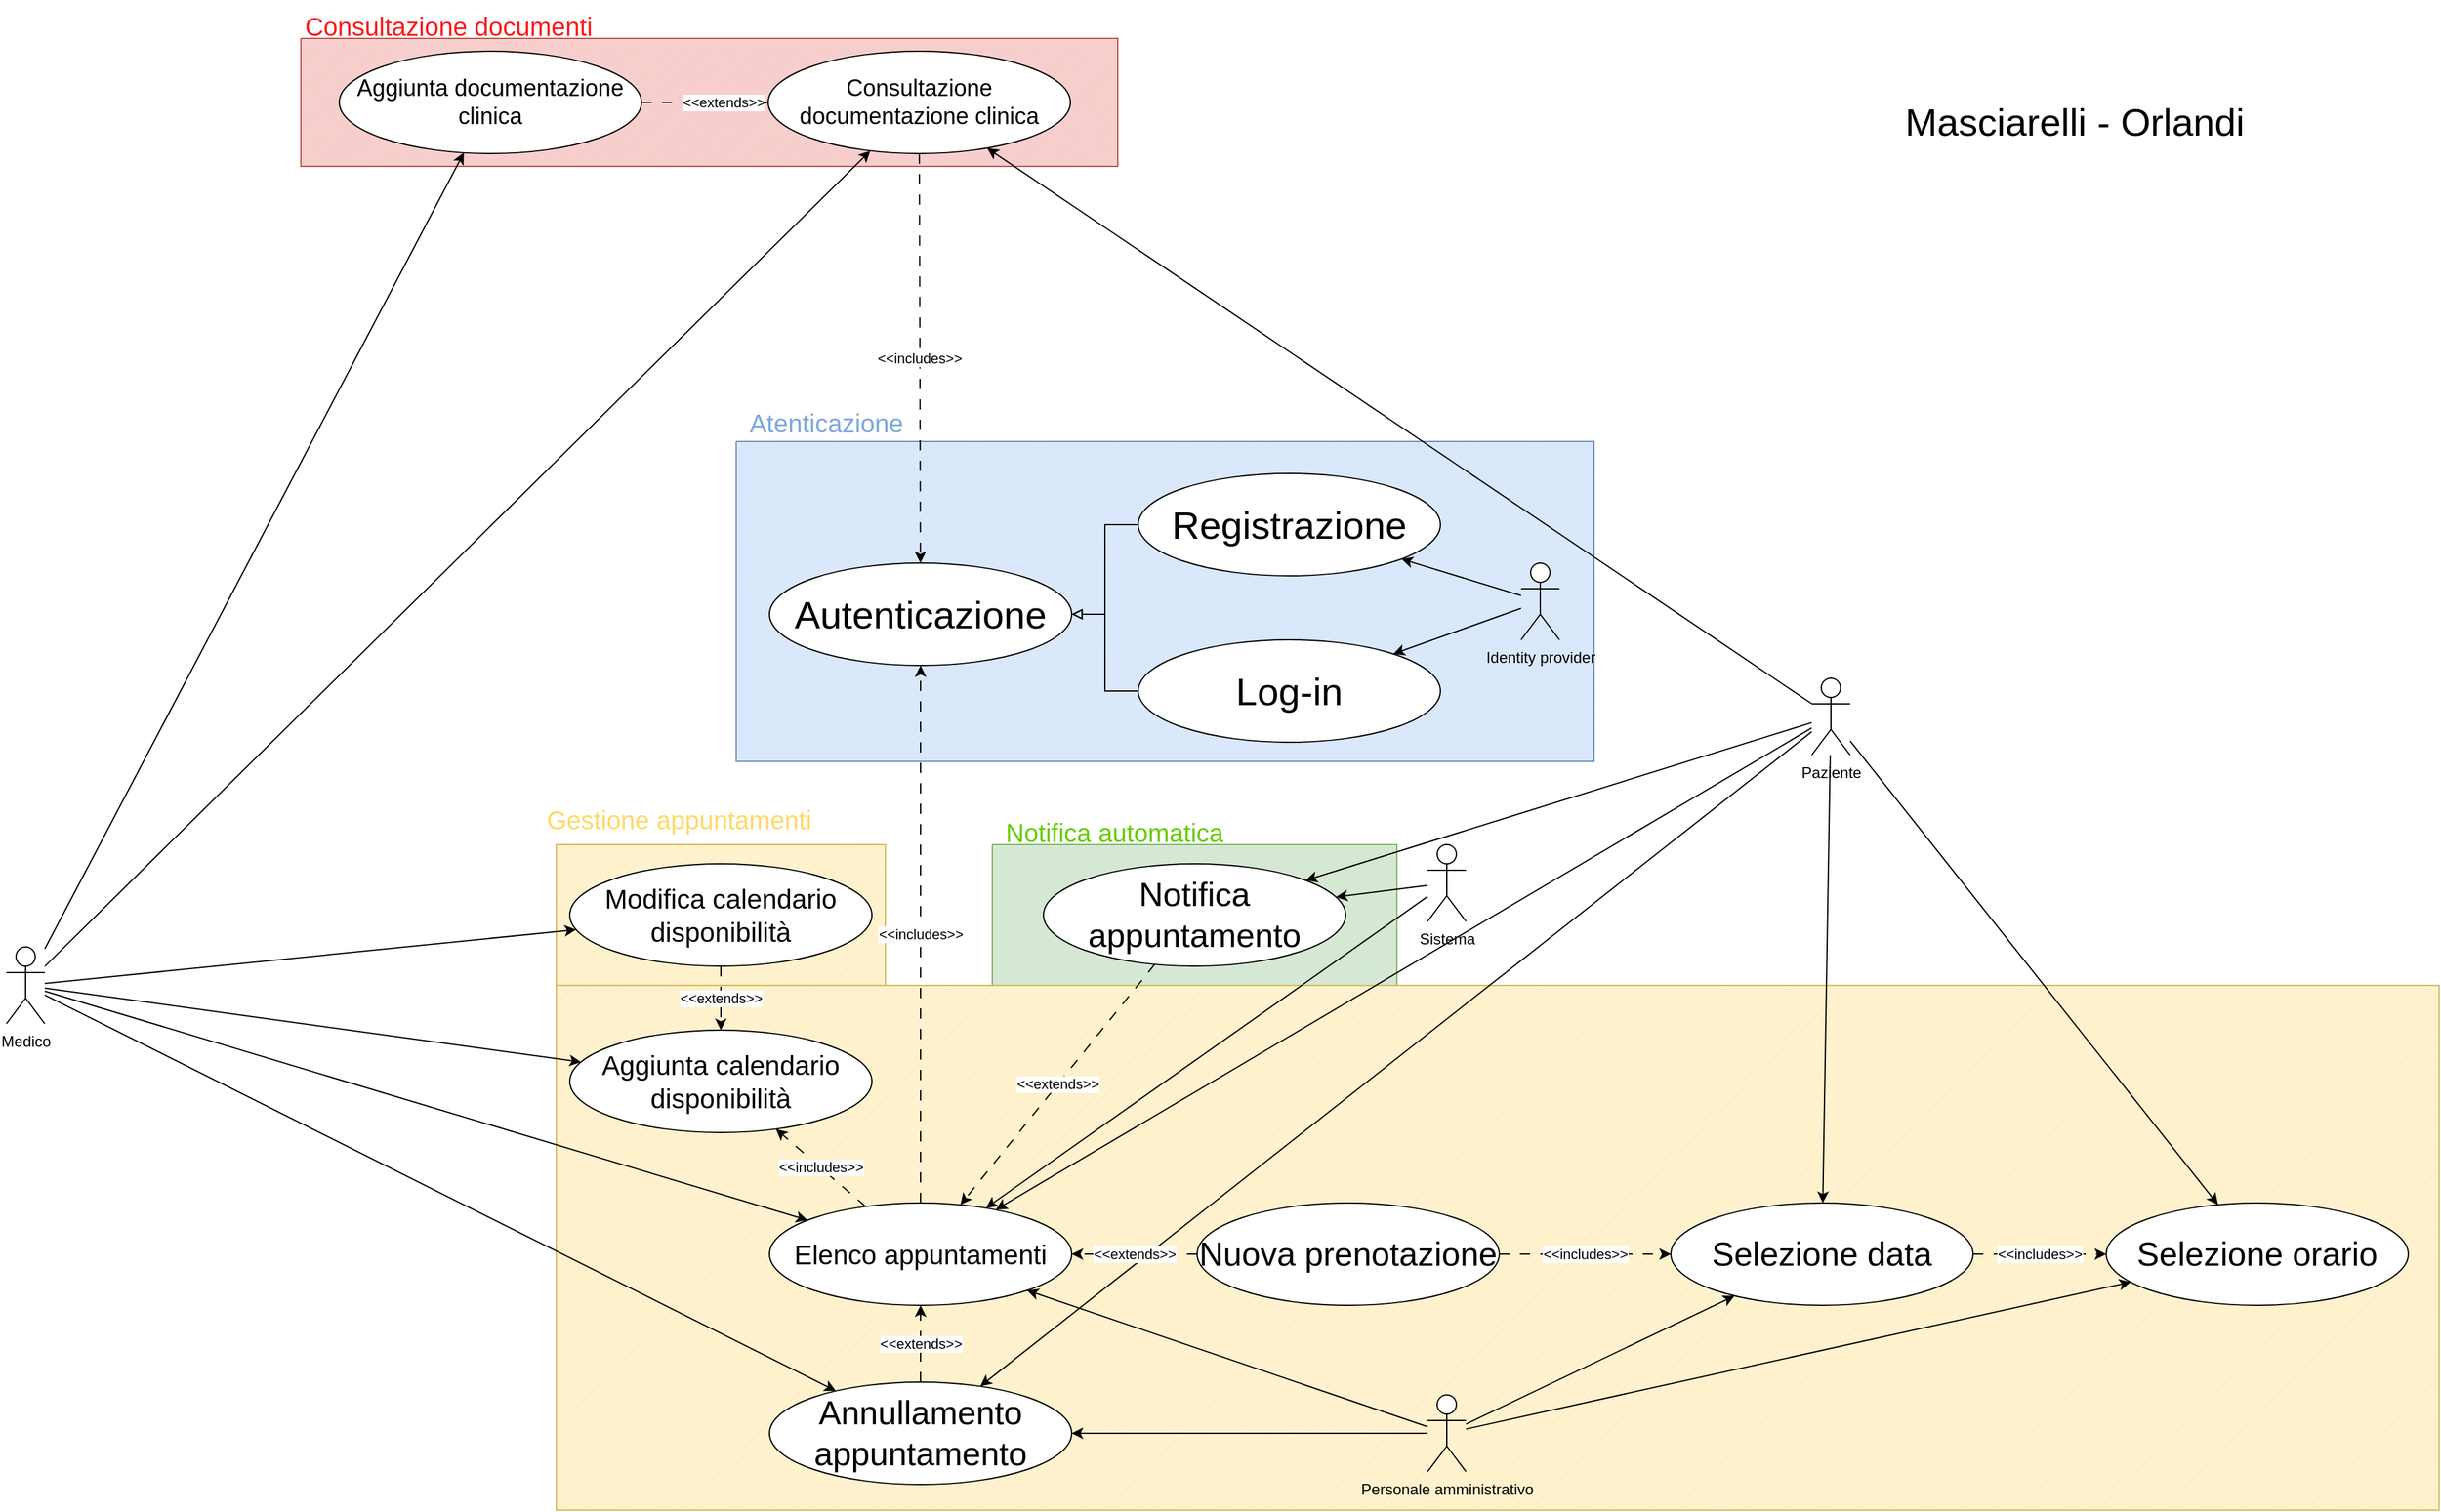 <mxfile version="26.0.11" pages="5">
  <diagram name="caseUse" id="5YOeRWbkEh5e2hR78IlF">
    <mxGraphModel dx="2927" dy="2329" grid="1" gridSize="10" guides="1" tooltips="1" connect="1" arrows="1" fold="1" page="1" pageScale="1" pageWidth="827" pageHeight="1169" math="0" shadow="0">
      <root>
        <mxCell id="0" />
        <mxCell id="1" parent="0" />
        <mxCell id="Ng76ESCYT46mahR547-6-33" value="" style="verticalLabelPosition=bottom;verticalAlign=top;html=1;shape=mxgraph.basic.patternFillRect;fillStyle=diag;step=5;fillStrokeWidth=0.2;fillStrokeColor=#dddddd;fillColor=#d5e8d4;strokeColor=#82b366;" parent="1" vertex="1">
          <mxGeometry x="470" y="610" width="316" height="110" as="geometry" />
        </mxCell>
        <mxCell id="Ng76ESCYT46mahR547-6-24" value="" style="verticalLabelPosition=bottom;verticalAlign=top;html=1;shape=mxgraph.basic.patternFillRect;fillStyle=diag;step=5;fillStrokeWidth=0.2;fillStrokeColor=#dddddd;fillColor=#fff2cc;strokeColor=#d6b656;" parent="1" vertex="1">
          <mxGeometry x="129.5" y="720" width="1470.5" height="410" as="geometry" />
        </mxCell>
        <mxCell id="Ng76ESCYT46mahR547-6-22" value="" style="verticalLabelPosition=bottom;verticalAlign=top;html=1;shape=mxgraph.basic.patternFillRect;fillStyle=diag;step=5;fillStrokeWidth=0.2;fillStrokeColor=#dddddd;fillColor=#fff2cc;strokeColor=#d6b656;" parent="1" vertex="1">
          <mxGeometry x="129.5" y="610" width="257" height="110" as="geometry" />
        </mxCell>
        <mxCell id="Ng76ESCYT46mahR547-6-20" value="" style="verticalLabelPosition=bottom;verticalAlign=top;html=1;shape=mxgraph.basic.patternFillRect;fillStyle=diag;step=5;fillStrokeWidth=0.2;fillStrokeColor=#dddddd;fillColor=#dae8fc;strokeColor=#6c8ebf;" parent="1" vertex="1">
          <mxGeometry x="270" y="295" width="670" height="250" as="geometry" />
        </mxCell>
        <mxCell id="IiBZoTL9Ih3Omkv4S0Ro-2" value="" style="verticalLabelPosition=bottom;verticalAlign=top;html=1;shape=mxgraph.basic.patternFillRect;fillStyle=diag;step=5;fillStrokeWidth=0.2;fillStrokeColor=#dddddd;fillColor=#f8cecc;strokeColor=#b85450;" parent="1" vertex="1">
          <mxGeometry x="-70" y="-20" width="638" height="100" as="geometry" />
        </mxCell>
        <mxCell id="Ng76ESCYT46mahR547-6-16" style="edgeStyle=orthogonalEdgeStyle;rounded=0;orthogonalLoop=1;jettySize=auto;html=1;endArrow=block;endFill=0;" parent="1" source="IiBZoTL9Ih3Omkv4S0Ro-4" target="Ng76ESCYT46mahR547-6-12" edge="1">
          <mxGeometry relative="1" as="geometry" />
        </mxCell>
        <mxCell id="IiBZoTL9Ih3Omkv4S0Ro-4" value="&lt;font style=&quot;font-size: 30px;&quot;&gt;Registrazione&lt;/font&gt;" style="ellipse;whiteSpace=wrap;html=1;" parent="1" vertex="1">
          <mxGeometry x="584" y="320" width="236" height="80" as="geometry" />
        </mxCell>
        <mxCell id="Ng76ESCYT46mahR547-6-17" style="edgeStyle=orthogonalEdgeStyle;rounded=0;orthogonalLoop=1;jettySize=auto;html=1;endArrow=block;endFill=0;" parent="1" source="IiBZoTL9Ih3Omkv4S0Ro-5" target="Ng76ESCYT46mahR547-6-12" edge="1">
          <mxGeometry relative="1" as="geometry" />
        </mxCell>
        <mxCell id="IiBZoTL9Ih3Omkv4S0Ro-5" value="&lt;font style=&quot;font-size: 30px;&quot;&gt;Log-in&lt;/font&gt;" style="ellipse;whiteSpace=wrap;html=1;" parent="1" vertex="1">
          <mxGeometry x="584" y="450" width="236" height="80" as="geometry" />
        </mxCell>
        <mxCell id="IiBZoTL9Ih3Omkv4S0Ro-7" value="&lt;font style=&quot;font-size: 26px;&quot;&gt;Selezione data&lt;/font&gt;" style="ellipse;whiteSpace=wrap;html=1;" parent="1" vertex="1">
          <mxGeometry x="1000" y="890" width="236" height="80" as="geometry" />
        </mxCell>
        <mxCell id="IiBZoTL9Ih3Omkv4S0Ro-8" value="&lt;font style=&quot;font-size: 21px;&quot;&gt;Aggiunta calendario disponibilità&lt;/font&gt;" style="ellipse;whiteSpace=wrap;html=1;" parent="1" vertex="1">
          <mxGeometry x="140" y="755" width="236" height="80" as="geometry" />
        </mxCell>
        <mxCell id="IiBZoTL9Ih3Omkv4S0Ro-9" value="&amp;lt;&amp;lt;extends&amp;gt;&amp;gt;" style="rounded=0;orthogonalLoop=1;jettySize=auto;html=1;dashed=1;dashPattern=8 8;" parent="1" source="IiBZoTL9Ih3Omkv4S0Ro-10" target="IiBZoTL9Ih3Omkv4S0Ro-8" edge="1">
          <mxGeometry relative="1" as="geometry" />
        </mxCell>
        <mxCell id="IiBZoTL9Ih3Omkv4S0Ro-10" value="&lt;font style=&quot;font-size: 21px;&quot;&gt;Modifica calendario disponibilità&lt;/font&gt;" style="ellipse;whiteSpace=wrap;html=1;" parent="1" vertex="1">
          <mxGeometry x="140" y="625" width="236" height="80" as="geometry" />
        </mxCell>
        <mxCell id="IiBZoTL9Ih3Omkv4S0Ro-11" value="&amp;lt;&amp;lt;extends&amp;gt;&amp;gt;" style="rounded=0;orthogonalLoop=1;jettySize=auto;html=1;dashed=1;dashPattern=8 8;" parent="1" source="IiBZoTL9Ih3Omkv4S0Ro-12" target="IiBZoTL9Ih3Omkv4S0Ro-17" edge="1">
          <mxGeometry relative="1" as="geometry" />
        </mxCell>
        <mxCell id="IiBZoTL9Ih3Omkv4S0Ro-12" value="&lt;font style=&quot;font-size: 26px;&quot;&gt;Annullamento appuntamento&lt;/font&gt;" style="ellipse;whiteSpace=wrap;html=1;" parent="1" vertex="1">
          <mxGeometry x="296" y="1030" width="236" height="80" as="geometry" />
        </mxCell>
        <mxCell id="Ng76ESCYT46mahR547-6-19" value="&amp;lt;&amp;lt;includes&amp;gt;&amp;gt;" style="rounded=0;orthogonalLoop=1;jettySize=auto;html=1;dashed=1;dashPattern=8 8;" parent="1" source="IiBZoTL9Ih3Omkv4S0Ro-13" target="Ng76ESCYT46mahR547-6-12" edge="1">
          <mxGeometry relative="1" as="geometry" />
        </mxCell>
        <mxCell id="IiBZoTL9Ih3Omkv4S0Ro-13" value="&lt;font style=&quot;font-size: 18px;&quot;&gt;Consultazione documentazione clinica&lt;/font&gt;" style="ellipse;whiteSpace=wrap;html=1;" parent="1" vertex="1">
          <mxGeometry x="295" y="-10" width="236" height="80" as="geometry" />
        </mxCell>
        <mxCell id="IiBZoTL9Ih3Omkv4S0Ro-14" value="&amp;lt;&amp;lt;extends&amp;gt;&amp;gt;" style="rounded=0;orthogonalLoop=1;jettySize=auto;html=1;dashed=1;dashPattern=8 8;" parent="1" source="IiBZoTL9Ih3Omkv4S0Ro-15" target="IiBZoTL9Ih3Omkv4S0Ro-17" edge="1">
          <mxGeometry relative="1" as="geometry" />
        </mxCell>
        <mxCell id="IiBZoTL9Ih3Omkv4S0Ro-15" value="&lt;font style=&quot;font-size: 26px;&quot;&gt;Notifica appuntamento&lt;/font&gt;" style="ellipse;whiteSpace=wrap;html=1;" parent="1" vertex="1">
          <mxGeometry x="510" y="625" width="236" height="80" as="geometry" />
        </mxCell>
        <mxCell id="IiBZoTL9Ih3Omkv4S0Ro-16" value="&amp;lt;&amp;lt;includes&amp;gt;&amp;gt;" style="rounded=0;orthogonalLoop=1;jettySize=auto;html=1;dashed=1;dashPattern=8 8;" parent="1" source="IiBZoTL9Ih3Omkv4S0Ro-17" target="IiBZoTL9Ih3Omkv4S0Ro-8" edge="1">
          <mxGeometry relative="1" as="geometry" />
        </mxCell>
        <mxCell id="Ng76ESCYT46mahR547-6-18" value="&amp;lt;&amp;lt;includes&amp;gt;&amp;gt;" style="edgeStyle=orthogonalEdgeStyle;rounded=0;orthogonalLoop=1;jettySize=auto;html=1;dashed=1;dashPattern=8 8;" parent="1" source="IiBZoTL9Ih3Omkv4S0Ro-17" target="Ng76ESCYT46mahR547-6-12" edge="1">
          <mxGeometry relative="1" as="geometry" />
        </mxCell>
        <mxCell id="IiBZoTL9Ih3Omkv4S0Ro-17" value="&lt;font style=&quot;font-size: 21px;&quot;&gt;Elenco appuntamenti&lt;/font&gt;" style="ellipse;whiteSpace=wrap;html=1;" parent="1" vertex="1">
          <mxGeometry x="296" y="890" width="236" height="80" as="geometry" />
        </mxCell>
        <mxCell id="IiBZoTL9Ih3Omkv4S0Ro-18" value="&lt;font style=&quot;font-size: 26px;&quot;&gt;Selezione orario&lt;/font&gt;" style="ellipse;whiteSpace=wrap;html=1;" parent="1" vertex="1">
          <mxGeometry x="1340" y="890" width="236" height="80" as="geometry" />
        </mxCell>
        <mxCell id="IiBZoTL9Ih3Omkv4S0Ro-19" style="rounded=0;orthogonalLoop=1;jettySize=auto;html=1;" parent="1" source="IiBZoTL9Ih3Omkv4S0Ro-27" target="IiBZoTL9Ih3Omkv4S0Ro-18" edge="1">
          <mxGeometry relative="1" as="geometry" />
        </mxCell>
        <mxCell id="IiBZoTL9Ih3Omkv4S0Ro-20" style="rounded=0;orthogonalLoop=1;jettySize=auto;html=1;" parent="1" source="IiBZoTL9Ih3Omkv4S0Ro-27" target="IiBZoTL9Ih3Omkv4S0Ro-7" edge="1">
          <mxGeometry relative="1" as="geometry" />
        </mxCell>
        <mxCell id="IiBZoTL9Ih3Omkv4S0Ro-21" style="rounded=0;orthogonalLoop=1;jettySize=auto;html=1;" parent="1" source="IiBZoTL9Ih3Omkv4S0Ro-27" target="IiBZoTL9Ih3Omkv4S0Ro-15" edge="1">
          <mxGeometry relative="1" as="geometry" />
        </mxCell>
        <mxCell id="IiBZoTL9Ih3Omkv4S0Ro-24" style="rounded=0;orthogonalLoop=1;jettySize=auto;html=1;" parent="1" source="IiBZoTL9Ih3Omkv4S0Ro-27" target="IiBZoTL9Ih3Omkv4S0Ro-13" edge="1">
          <mxGeometry relative="1" as="geometry" />
        </mxCell>
        <mxCell id="IiBZoTL9Ih3Omkv4S0Ro-25" style="rounded=0;orthogonalLoop=1;jettySize=auto;html=1;" parent="1" source="IiBZoTL9Ih3Omkv4S0Ro-27" target="IiBZoTL9Ih3Omkv4S0Ro-17" edge="1">
          <mxGeometry relative="1" as="geometry" />
        </mxCell>
        <mxCell id="IiBZoTL9Ih3Omkv4S0Ro-26" style="rounded=0;orthogonalLoop=1;jettySize=auto;html=1;" parent="1" source="IiBZoTL9Ih3Omkv4S0Ro-27" target="IiBZoTL9Ih3Omkv4S0Ro-12" edge="1">
          <mxGeometry relative="1" as="geometry" />
        </mxCell>
        <mxCell id="IiBZoTL9Ih3Omkv4S0Ro-27" value="Paziente" style="shape=umlActor;verticalLabelPosition=bottom;verticalAlign=top;html=1;outlineConnect=0;" parent="1" vertex="1">
          <mxGeometry x="1110" y="480" width="30" height="60" as="geometry" />
        </mxCell>
        <mxCell id="IiBZoTL9Ih3Omkv4S0Ro-28" style="rounded=0;orthogonalLoop=1;jettySize=auto;html=1;" parent="1" source="IiBZoTL9Ih3Omkv4S0Ro-36" target="IiBZoTL9Ih3Omkv4S0Ro-17" edge="1">
          <mxGeometry relative="1" as="geometry" />
        </mxCell>
        <mxCell id="IiBZoTL9Ih3Omkv4S0Ro-29" style="rounded=0;orthogonalLoop=1;jettySize=auto;html=1;" parent="1" source="IiBZoTL9Ih3Omkv4S0Ro-36" target="IiBZoTL9Ih3Omkv4S0Ro-8" edge="1">
          <mxGeometry relative="1" as="geometry" />
        </mxCell>
        <mxCell id="IiBZoTL9Ih3Omkv4S0Ro-30" style="rounded=0;orthogonalLoop=1;jettySize=auto;html=1;" parent="1" source="IiBZoTL9Ih3Omkv4S0Ro-36" target="IiBZoTL9Ih3Omkv4S0Ro-10" edge="1">
          <mxGeometry relative="1" as="geometry" />
        </mxCell>
        <mxCell id="IiBZoTL9Ih3Omkv4S0Ro-33" style="rounded=0;orthogonalLoop=1;jettySize=auto;html=1;" parent="1" source="IiBZoTL9Ih3Omkv4S0Ro-36" target="IiBZoTL9Ih3Omkv4S0Ro-13" edge="1">
          <mxGeometry relative="1" as="geometry" />
        </mxCell>
        <mxCell id="IiBZoTL9Ih3Omkv4S0Ro-34" style="rounded=0;orthogonalLoop=1;jettySize=auto;html=1;" parent="1" source="IiBZoTL9Ih3Omkv4S0Ro-36" target="IiBZoTL9Ih3Omkv4S0Ro-12" edge="1">
          <mxGeometry relative="1" as="geometry" />
        </mxCell>
        <mxCell id="IiBZoTL9Ih3Omkv4S0Ro-36" value="Medico" style="shape=umlActor;verticalLabelPosition=bottom;verticalAlign=top;html=1;outlineConnect=0;" parent="1" vertex="1">
          <mxGeometry x="-300" y="690" width="30" height="60" as="geometry" />
        </mxCell>
        <mxCell id="IiBZoTL9Ih3Omkv4S0Ro-37" style="rounded=0;orthogonalLoop=1;jettySize=auto;html=1;" parent="1" source="IiBZoTL9Ih3Omkv4S0Ro-39" target="IiBZoTL9Ih3Omkv4S0Ro-12" edge="1">
          <mxGeometry relative="1" as="geometry">
            <mxPoint x="530" y="1030" as="targetPoint" />
          </mxGeometry>
        </mxCell>
        <mxCell id="IiBZoTL9Ih3Omkv4S0Ro-38" style="rounded=0;orthogonalLoop=1;jettySize=auto;html=1;" parent="1" source="IiBZoTL9Ih3Omkv4S0Ro-39" target="IiBZoTL9Ih3Omkv4S0Ro-17" edge="1">
          <mxGeometry relative="1" as="geometry" />
        </mxCell>
        <mxCell id="IiBZoTL9Ih3Omkv4S0Ro-39" value="Personale amministrativo" style="shape=umlActor;verticalLabelPosition=bottom;verticalAlign=top;html=1;outlineConnect=0;" parent="1" vertex="1">
          <mxGeometry x="810" y="1040" width="30" height="60" as="geometry" />
        </mxCell>
        <mxCell id="Ng76ESCYT46mahR547-6-14" style="rounded=0;orthogonalLoop=1;jettySize=auto;html=1;" parent="1" source="IiBZoTL9Ih3Omkv4S0Ro-42" target="IiBZoTL9Ih3Omkv4S0Ro-4" edge="1">
          <mxGeometry relative="1" as="geometry" />
        </mxCell>
        <mxCell id="Ng76ESCYT46mahR547-6-15" style="rounded=0;orthogonalLoop=1;jettySize=auto;html=1;" parent="1" source="IiBZoTL9Ih3Omkv4S0Ro-42" target="IiBZoTL9Ih3Omkv4S0Ro-5" edge="1">
          <mxGeometry relative="1" as="geometry" />
        </mxCell>
        <mxCell id="IiBZoTL9Ih3Omkv4S0Ro-42" value="Identity provider" style="shape=umlActor;verticalLabelPosition=bottom;verticalAlign=top;html=1;outlineConnect=0;" parent="1" vertex="1">
          <mxGeometry x="883" y="390" width="30" height="60" as="geometry" />
        </mxCell>
        <mxCell id="IiBZoTL9Ih3Omkv4S0Ro-44" style="rounded=0;orthogonalLoop=1;jettySize=auto;html=1;" parent="1" source="IiBZoTL9Ih3Omkv4S0Ro-46" target="IiBZoTL9Ih3Omkv4S0Ro-15" edge="1">
          <mxGeometry relative="1" as="geometry" />
        </mxCell>
        <mxCell id="IiBZoTL9Ih3Omkv4S0Ro-45" style="rounded=0;orthogonalLoop=1;jettySize=auto;html=1;" parent="1" source="IiBZoTL9Ih3Omkv4S0Ro-46" target="IiBZoTL9Ih3Omkv4S0Ro-17" edge="1">
          <mxGeometry relative="1" as="geometry" />
        </mxCell>
        <mxCell id="IiBZoTL9Ih3Omkv4S0Ro-46" value="Sistema" style="shape=umlActor;verticalLabelPosition=bottom;verticalAlign=top;html=1;outlineConnect=0;" parent="1" vertex="1">
          <mxGeometry x="810" y="610" width="30" height="60" as="geometry" />
        </mxCell>
        <mxCell id="IiBZoTL9Ih3Omkv4S0Ro-47" value="&lt;font style=&quot;font-size: 20px; color: rgb(255, 24, 24);&quot;&gt;Consultazione documenti&lt;/font&gt;" style="text;html=1;align=center;verticalAlign=middle;resizable=0;points=[];autosize=1;strokeColor=none;fillColor=none;" parent="1" vertex="1">
          <mxGeometry x="-80" y="-50" width="250" height="40" as="geometry" />
        </mxCell>
        <mxCell id="IiBZoTL9Ih3Omkv4S0Ro-49" style="rounded=0;orthogonalLoop=1;jettySize=auto;html=1;" parent="1" source="IiBZoTL9Ih3Omkv4S0Ro-39" target="IiBZoTL9Ih3Omkv4S0Ro-7" edge="1">
          <mxGeometry relative="1" as="geometry" />
        </mxCell>
        <mxCell id="IiBZoTL9Ih3Omkv4S0Ro-50" style="rounded=0;orthogonalLoop=1;jettySize=auto;html=1;" parent="1" source="IiBZoTL9Ih3Omkv4S0Ro-39" target="IiBZoTL9Ih3Omkv4S0Ro-18" edge="1">
          <mxGeometry relative="1" as="geometry" />
        </mxCell>
        <mxCell id="Ng76ESCYT46mahR547-6-9" value="&lt;font style=&quot;font-size: 18px;&quot;&gt;Aggiunta documentazione clinica&lt;/font&gt;" style="ellipse;whiteSpace=wrap;html=1;" parent="1" vertex="1">
          <mxGeometry x="-40" y="-10" width="236" height="80" as="geometry" />
        </mxCell>
        <mxCell id="Ng76ESCYT46mahR547-6-10" style="rounded=0;orthogonalLoop=1;jettySize=auto;html=1;" parent="1" source="IiBZoTL9Ih3Omkv4S0Ro-36" target="Ng76ESCYT46mahR547-6-9" edge="1">
          <mxGeometry relative="1" as="geometry" />
        </mxCell>
        <mxCell id="Ng76ESCYT46mahR547-6-11" value="&amp;lt;&amp;lt;extends&amp;gt;&amp;gt;" style="edgeStyle=orthogonalEdgeStyle;rounded=0;orthogonalLoop=1;jettySize=auto;html=1;dashed=1;dashPattern=8 8;" parent="1" source="Ng76ESCYT46mahR547-6-9" target="IiBZoTL9Ih3Omkv4S0Ro-13" edge="1">
          <mxGeometry x="0.293" relative="1" as="geometry">
            <mxPoint as="offset" />
          </mxGeometry>
        </mxCell>
        <mxCell id="Ng76ESCYT46mahR547-6-12" value="&lt;font style=&quot;font-size: 30px;&quot;&gt;Autenticazione&lt;/font&gt;" style="ellipse;whiteSpace=wrap;html=1;" parent="1" vertex="1">
          <mxGeometry x="296" y="390" width="236" height="80" as="geometry" />
        </mxCell>
        <mxCell id="Ng76ESCYT46mahR547-6-21" value="&lt;font style=&quot;font-size: 20px; color: rgb(126, 166, 224);&quot;&gt;Atenticazione&lt;/font&gt;" style="text;html=1;align=center;verticalAlign=middle;resizable=0;points=[];autosize=1;strokeColor=none;fillColor=none;" parent="1" vertex="1">
          <mxGeometry x="270" y="260" width="140" height="40" as="geometry" />
        </mxCell>
        <mxCell id="Ng76ESCYT46mahR547-6-25" value="&lt;font style=&quot;font-size: 20px; color: rgb(255, 217, 102);&quot;&gt;Gestione appuntamenti&lt;/font&gt;" style="text;html=1;align=center;verticalAlign=middle;resizable=0;points=[];autosize=1;strokeColor=none;fillColor=none;" parent="1" vertex="1">
          <mxGeometry x="110" y="570" width="230" height="40" as="geometry" />
        </mxCell>
        <mxCell id="Ng76ESCYT46mahR547-6-26" value="&lt;font style=&quot;font-size: 26px;&quot;&gt;Nuova prenotazione&lt;/font&gt;" style="ellipse;whiteSpace=wrap;html=1;" parent="1" vertex="1">
          <mxGeometry x="630" y="890" width="236" height="80" as="geometry" />
        </mxCell>
        <mxCell id="Ng76ESCYT46mahR547-6-30" value="&amp;lt;&amp;lt;extends&amp;gt;&amp;gt;" style="edgeStyle=orthogonalEdgeStyle;rounded=0;orthogonalLoop=1;jettySize=auto;html=1;dashed=1;dashPattern=8 8;" parent="1" source="Ng76ESCYT46mahR547-6-26" target="IiBZoTL9Ih3Omkv4S0Ro-17" edge="1">
          <mxGeometry relative="1" as="geometry" />
        </mxCell>
        <mxCell id="Ng76ESCYT46mahR547-6-31" value="&amp;lt;&amp;lt;includes&amp;gt;&amp;gt;" style="edgeStyle=orthogonalEdgeStyle;rounded=0;orthogonalLoop=1;jettySize=auto;html=1;dashed=1;dashPattern=8 8;" parent="1" source="Ng76ESCYT46mahR547-6-26" target="IiBZoTL9Ih3Omkv4S0Ro-7" edge="1">
          <mxGeometry relative="1" as="geometry" />
        </mxCell>
        <mxCell id="Ng76ESCYT46mahR547-6-32" value="&amp;lt;&amp;lt;includes&amp;gt;&amp;gt;" style="edgeStyle=orthogonalEdgeStyle;rounded=0;orthogonalLoop=1;jettySize=auto;html=1;dashed=1;dashPattern=8 8;" parent="1" source="IiBZoTL9Ih3Omkv4S0Ro-7" target="IiBZoTL9Ih3Omkv4S0Ro-18" edge="1">
          <mxGeometry relative="1" as="geometry" />
        </mxCell>
        <mxCell id="Ng76ESCYT46mahR547-6-34" value="&lt;font style=&quot;font-size: 20px; color: rgb(102, 204, 0);&quot;&gt;Notifica automatica&lt;/font&gt;" style="text;html=1;align=center;verticalAlign=middle;resizable=0;points=[];autosize=1;strokeColor=none;fillColor=none;" parent="1" vertex="1">
          <mxGeometry x="470" y="580" width="190" height="40" as="geometry" />
        </mxCell>
        <mxCell id="eTWqCjgRK1UQ0WkTQ1UV-1" value="&lt;font style=&quot;font-size: 30px;&quot;&gt;Masciarelli - Orlandi&lt;/font&gt;" style="text;html=1;align=center;verticalAlign=middle;resizable=0;points=[];autosize=1;strokeColor=none;fillColor=none;" parent="1" vertex="1">
          <mxGeometry x="1170" y="20" width="290" height="50" as="geometry" />
        </mxCell>
      </root>
    </mxGraphModel>
  </diagram>
  <diagram id="WIKCi4djFAxLHXfYwHIS" name="activity">
    <mxGraphModel dx="1018" dy="580" grid="1" gridSize="10" guides="1" tooltips="1" connect="1" arrows="1" fold="1" page="1" pageScale="1" pageWidth="827" pageHeight="1169" math="0" shadow="0">
      <root>
        <mxCell id="0" />
        <mxCell id="1" parent="0" />
        <mxCell id="lN5mJxRj0c41v325KLlF-1" value="" style="ellipse;html=1;shape=endState;fillColor=#000000;strokeColor=#ff0000;" parent="1" vertex="1">
          <mxGeometry x="399" y="850" width="30" height="30" as="geometry" />
        </mxCell>
        <mxCell id="lN5mJxRj0c41v325KLlF-13" style="edgeStyle=orthogonalEdgeStyle;rounded=0;orthogonalLoop=1;jettySize=auto;html=1;" parent="1" source="lN5mJxRj0c41v325KLlF-2" target="lN5mJxRj0c41v325KLlF-6" edge="1">
          <mxGeometry relative="1" as="geometry" />
        </mxCell>
        <mxCell id="lN5mJxRj0c41v325KLlF-2" value="" style="ellipse;whiteSpace=wrap;html=1;aspect=fixed;fillColor=#121212;" parent="1" vertex="1">
          <mxGeometry x="394" y="20" width="40" height="40" as="geometry" />
        </mxCell>
        <mxCell id="Imr9dXAwWvYsbVITEzBs-4" style="edgeStyle=orthogonalEdgeStyle;rounded=0;orthogonalLoop=1;jettySize=auto;html=1;" parent="1" source="lN5mJxRj0c41v325KLlF-3" target="lN5mJxRj0c41v325KLlF-4" edge="1">
          <mxGeometry relative="1" as="geometry" />
        </mxCell>
        <mxCell id="lN5mJxRj0c41v325KLlF-3" value="Il paziente seleziona il giorno" style="rounded=1;whiteSpace=wrap;html=1;" parent="1" vertex="1">
          <mxGeometry x="250" y="340" width="120" height="60" as="geometry" />
        </mxCell>
        <mxCell id="c-W3g0mMUed1CyUuYEVV-2" style="edgeStyle=orthogonalEdgeStyle;rounded=0;orthogonalLoop=1;jettySize=auto;html=1;" parent="1" source="lN5mJxRj0c41v325KLlF-4" target="VDbunXPLNi4-CAyuDN5e-5" edge="1">
          <mxGeometry relative="1" as="geometry">
            <mxPoint x="309.957" y="530" as="targetPoint" />
          </mxGeometry>
        </mxCell>
        <mxCell id="lN5mJxRj0c41v325KLlF-4" value="Il paziente seleziona l&#39;orario" style="rounded=1;whiteSpace=wrap;html=1;" parent="1" vertex="1">
          <mxGeometry x="250" y="435" width="120" height="60" as="geometry" />
        </mxCell>
        <mxCell id="lN5mJxRj0c41v325KLlF-11" style="edgeStyle=orthogonalEdgeStyle;rounded=0;orthogonalLoop=1;jettySize=auto;html=1;" parent="1" source="lN5mJxRj0c41v325KLlF-6" target="lN5mJxRj0c41v325KLlF-9" edge="1">
          <mxGeometry relative="1" as="geometry" />
        </mxCell>
        <mxCell id="lN5mJxRj0c41v325KLlF-12" style="edgeStyle=orthogonalEdgeStyle;rounded=0;orthogonalLoop=1;jettySize=auto;html=1;" parent="1" source="lN5mJxRj0c41v325KLlF-6" target="lN5mJxRj0c41v325KLlF-10" edge="1">
          <mxGeometry relative="1" as="geometry" />
        </mxCell>
        <mxCell id="lN5mJxRj0c41v325KLlF-6" value="" style="rhombus;whiteSpace=wrap;html=1;" parent="1" vertex="1">
          <mxGeometry x="394" y="100" width="40" height="40" as="geometry" />
        </mxCell>
        <mxCell id="lN5mJxRj0c41v325KLlF-8" value="&lt;font style=&quot;font-size: 15px;&quot;&gt;Il paziente si autentica con Identità Digitale&lt;/font&gt;" style="text;html=1;align=center;verticalAlign=middle;resizable=0;points=[];autosize=1;strokeColor=none;fillColor=none;" parent="1" vertex="1">
          <mxGeometry x="420" y="90" width="310" height="30" as="geometry" />
        </mxCell>
        <mxCell id="c0_ziPHKOkwVHyMAL3EX-1" style="edgeStyle=orthogonalEdgeStyle;rounded=0;orthogonalLoop=1;jettySize=auto;html=1;" parent="1" target="Imr9dXAwWvYsbVITEzBs-1" edge="1">
          <mxGeometry relative="1" as="geometry">
            <mxPoint x="310" y="210" as="sourcePoint" />
          </mxGeometry>
        </mxCell>
        <mxCell id="lN5mJxRj0c41v325KLlF-9" value="Il paziente si autentica" style="rounded=1;whiteSpace=wrap;html=1;" parent="1" vertex="1">
          <mxGeometry x="250" y="160" width="120" height="60" as="geometry" />
        </mxCell>
        <mxCell id="lN5mJxRj0c41v325KLlF-21" style="edgeStyle=orthogonalEdgeStyle;rounded=0;orthogonalLoop=1;jettySize=auto;html=1;" parent="1" source="lN5mJxRj0c41v325KLlF-10" edge="1">
          <mxGeometry relative="1" as="geometry">
            <mxPoint x="420" y="80" as="targetPoint" />
            <Array as="points">
              <mxPoint x="730" y="190" />
              <mxPoint x="730" y="80" />
              <mxPoint x="421" y="80" />
            </Array>
          </mxGeometry>
        </mxCell>
        <mxCell id="lN5mJxRj0c41v325KLlF-10" value="Il paziente non si autentica" style="rounded=1;whiteSpace=wrap;html=1;" parent="1" vertex="1">
          <mxGeometry x="460" y="160" width="120" height="60" as="geometry" />
        </mxCell>
        <mxCell id="Imr9dXAwWvYsbVITEzBs-3" style="edgeStyle=orthogonalEdgeStyle;rounded=0;orthogonalLoop=1;jettySize=auto;html=1;" parent="1" source="Imr9dXAwWvYsbVITEzBs-1" target="lN5mJxRj0c41v325KLlF-3" edge="1">
          <mxGeometry relative="1" as="geometry" />
        </mxCell>
        <mxCell id="Imr9dXAwWvYsbVITEzBs-1" value="Il paziente consulta il calendario del medico" style="rounded=1;whiteSpace=wrap;html=1;" parent="1" vertex="1">
          <mxGeometry x="250" y="250" width="120" height="60" as="geometry" />
        </mxCell>
        <mxCell id="VDbunXPLNi4-CAyuDN5e-14" style="edgeStyle=orthogonalEdgeStyle;rounded=0;orthogonalLoop=1;jettySize=auto;html=1;" parent="1" source="VDbunXPLNi4-CAyuDN5e-5" target="VDbunXPLNi4-CAyuDN5e-9" edge="1">
          <mxGeometry relative="1" as="geometry" />
        </mxCell>
        <mxCell id="VDbunXPLNi4-CAyuDN5e-15" style="edgeStyle=orthogonalEdgeStyle;rounded=0;orthogonalLoop=1;jettySize=auto;html=1;" parent="1" source="VDbunXPLNi4-CAyuDN5e-5" target="VDbunXPLNi4-CAyuDN5e-8" edge="1">
          <mxGeometry relative="1" as="geometry" />
        </mxCell>
        <mxCell id="VDbunXPLNi4-CAyuDN5e-5" value="" style="rhombus;whiteSpace=wrap;html=1;" parent="1" vertex="1">
          <mxGeometry x="290" y="530" width="40" height="40" as="geometry" />
        </mxCell>
        <mxCell id="VDbunXPLNi4-CAyuDN5e-7" value="&lt;font style=&quot;font-size: 15px;&quot;&gt;Il paziente conferma i dati inseriti&lt;/font&gt;" style="text;html=1;align=center;verticalAlign=middle;resizable=0;points=[];autosize=1;strokeColor=none;fillColor=none;" parent="1" vertex="1">
          <mxGeometry x="310" y="520" width="240" height="30" as="geometry" />
        </mxCell>
        <mxCell id="vLS-F71bEKlJjNgjUZ2b-3" style="edgeStyle=orthogonalEdgeStyle;rounded=0;orthogonalLoop=1;jettySize=auto;html=1;" parent="1" source="VDbunXPLNi4-CAyuDN5e-8" edge="1">
          <mxGeometry relative="1" as="geometry">
            <mxPoint x="414.077" y="670.077" as="targetPoint" />
          </mxGeometry>
        </mxCell>
        <mxCell id="VDbunXPLNi4-CAyuDN5e-8" value="I dati sono corretti" style="rounded=1;whiteSpace=wrap;html=1;" parent="1" vertex="1">
          <mxGeometry x="354" y="580" width="120" height="60" as="geometry" />
        </mxCell>
        <mxCell id="VDbunXPLNi4-CAyuDN5e-13" style="edgeStyle=orthogonalEdgeStyle;rounded=0;orthogonalLoop=1;jettySize=auto;html=1;" parent="1" source="VDbunXPLNi4-CAyuDN5e-9" edge="1">
          <mxGeometry relative="1" as="geometry">
            <mxPoint x="310" y="320" as="targetPoint" />
            <Array as="points">
              <mxPoint x="120" y="610" />
              <mxPoint x="120" y="320" />
              <mxPoint x="310" y="320" />
            </Array>
          </mxGeometry>
        </mxCell>
        <mxCell id="VDbunXPLNi4-CAyuDN5e-9" value="I dati non sono corretti" style="rounded=1;whiteSpace=wrap;html=1;" parent="1" vertex="1">
          <mxGeometry x="150" y="580" width="120" height="60" as="geometry" />
        </mxCell>
        <mxCell id="Ktt8AtZahzT1yW4aZS8u-2" style="edgeStyle=orthogonalEdgeStyle;rounded=0;orthogonalLoop=1;jettySize=auto;html=1;" edge="1" parent="1" source="Ktt8AtZahzT1yW4aZS8u-1" target="lN5mJxRj0c41v325KLlF-1">
          <mxGeometry relative="1" as="geometry" />
        </mxCell>
        <mxCell id="Ktt8AtZahzT1yW4aZS8u-1" value="Il sistema invia la notifica" style="rounded=1;whiteSpace=wrap;html=1;" vertex="1" parent="1">
          <mxGeometry x="354" y="760" width="120" height="60" as="geometry" />
        </mxCell>
        <mxCell id="XCMOoyMo7a5dMG0IrQ6D-2" style="edgeStyle=orthogonalEdgeStyle;rounded=0;orthogonalLoop=1;jettySize=auto;html=1;" edge="1" parent="1" source="XCMOoyMo7a5dMG0IrQ6D-1" target="Ktt8AtZahzT1yW4aZS8u-1">
          <mxGeometry relative="1" as="geometry" />
        </mxCell>
        <mxCell id="XCMOoyMo7a5dMG0IrQ6D-1" value="Il sistema riceve la prenotazione" style="rounded=1;whiteSpace=wrap;html=1;" vertex="1" parent="1">
          <mxGeometry x="354" y="670" width="120" height="60" as="geometry" />
        </mxCell>
        <mxCell id="BBH0pA0ZwSjvdeyWm55s-1" value="&lt;font style=&quot;font-size: 30px;&quot;&gt;Masciarelli - Orlandi&lt;/font&gt;" style="text;html=1;align=center;verticalAlign=middle;resizable=0;points=[];autosize=1;strokeColor=none;fillColor=none;" vertex="1" parent="1">
          <mxGeometry x="510" y="10" width="290" height="50" as="geometry" />
        </mxCell>
      </root>
    </mxGraphModel>
  </diagram>
  <diagram id="haw745c3QgYH6Dh_yxL6" name="swimLane">
    <mxGraphModel dx="2262" dy="1289" grid="1" gridSize="10" guides="1" tooltips="1" connect="1" arrows="1" fold="1" page="1" pageScale="1" pageWidth="827" pageHeight="1169" math="0" shadow="0">
      <root>
        <mxCell id="0" />
        <mxCell id="1" parent="0" />
        <mxCell id="8J_Cu1pc-unevEIgGhiB-33" value="" style="verticalLabelPosition=bottom;verticalAlign=top;html=1;shape=mxgraph.basic.patternFillRect;fillStyle=diag;step=5;fillStrokeWidth=0.2;fillStrokeColor=#dddddd;fillColor=#ffe6cc;strokeColor=#d79b00;" parent="1" vertex="1">
          <mxGeometry y="60" width="280" height="1100" as="geometry" />
        </mxCell>
        <mxCell id="8J_Cu1pc-unevEIgGhiB-34" value="" style="verticalLabelPosition=bottom;verticalAlign=top;html=1;shape=mxgraph.basic.patternFillRect;fillStyle=diag;step=5;fillStrokeWidth=0.2;fillStrokeColor=#dddddd;fillColor=#fff2cc;strokeColor=#d6b656;" parent="1" vertex="1">
          <mxGeometry x="250" y="60" width="340" height="1100" as="geometry" />
        </mxCell>
        <mxCell id="8J_Cu1pc-unevEIgGhiB-36" value="" style="verticalLabelPosition=bottom;verticalAlign=top;html=1;shape=mxgraph.basic.patternFillRect;fillStyle=diag;step=5;fillStrokeWidth=0.2;fillStrokeColor=#dddddd;fillColor=#dae8fc;strokeColor=#6c8ebf;" parent="1" vertex="1">
          <mxGeometry x="587" y="60" width="463" height="1100" as="geometry" />
        </mxCell>
        <mxCell id="8J_Cu1pc-unevEIgGhiB-28" value="&lt;font style=&quot;font-size: 30px;&quot;&gt;Sistema&lt;/font&gt;" style="rounded=0;whiteSpace=wrap;html=1;fillColor=#ffe6cc;strokeColor=#d79b00;" parent="1" vertex="1">
          <mxGeometry width="250" height="60" as="geometry" />
        </mxCell>
        <mxCell id="8J_Cu1pc-unevEIgGhiB-29" value="&lt;font style=&quot;font-size: 30px;&quot;&gt;Paziente&lt;/font&gt;" style="rounded=0;whiteSpace=wrap;html=1;fillColor=#fff2cc;strokeColor=#d6b656;" parent="1" vertex="1">
          <mxGeometry x="250" width="340" height="60" as="geometry" />
        </mxCell>
        <mxCell id="8J_Cu1pc-unevEIgGhiB-32" value="&lt;font style=&quot;font-size: 30px;&quot;&gt;Identity provider&lt;/font&gt;" style="rounded=0;whiteSpace=wrap;html=1;fillColor=#dae8fc;strokeColor=#6c8ebf;" parent="1" vertex="1">
          <mxGeometry x="587" width="463" height="60" as="geometry" />
        </mxCell>
        <mxCell id="8J_Cu1pc-unevEIgGhiB-37" value="" style="ellipse;html=1;shape=endState;fillColor=#000000;strokeColor=#ff0000;" parent="1" vertex="1">
          <mxGeometry x="395" y="1060" width="30" height="30" as="geometry" />
        </mxCell>
        <mxCell id="8J_Cu1pc-unevEIgGhiB-38" style="edgeStyle=orthogonalEdgeStyle;rounded=0;orthogonalLoop=1;jettySize=auto;html=1;" parent="1" source="8J_Cu1pc-unevEIgGhiB-39" target="8J_Cu1pc-unevEIgGhiB-46" edge="1">
          <mxGeometry relative="1" as="geometry" />
        </mxCell>
        <mxCell id="8J_Cu1pc-unevEIgGhiB-39" value="" style="ellipse;whiteSpace=wrap;html=1;aspect=fixed;fillColor=#121212;" parent="1" vertex="1">
          <mxGeometry x="398" y="90" width="40" height="40" as="geometry" />
        </mxCell>
        <mxCell id="8J_Cu1pc-unevEIgGhiB-40" style="edgeStyle=orthogonalEdgeStyle;rounded=0;orthogonalLoop=1;jettySize=auto;html=1;" parent="1" source="8J_Cu1pc-unevEIgGhiB-41" target="8J_Cu1pc-unevEIgGhiB-43" edge="1">
          <mxGeometry relative="1" as="geometry" />
        </mxCell>
        <mxCell id="8J_Cu1pc-unevEIgGhiB-41" value="Il paziente seleziona il giorno" style="rounded=1;whiteSpace=wrap;html=1;" parent="1" vertex="1">
          <mxGeometry x="350" y="465" width="120" height="60" as="geometry" />
        </mxCell>
        <mxCell id="8J_Cu1pc-unevEIgGhiB-42" style="edgeStyle=orthogonalEdgeStyle;rounded=0;orthogonalLoop=1;jettySize=auto;html=1;" parent="1" source="8J_Cu1pc-unevEIgGhiB-43" target="8J_Cu1pc-unevEIgGhiB-58" edge="1">
          <mxGeometry relative="1" as="geometry">
            <mxPoint x="329.957" y="690" as="targetPoint" />
          </mxGeometry>
        </mxCell>
        <mxCell id="8J_Cu1pc-unevEIgGhiB-43" value="Il paziente seleziona l&#39;orario" style="rounded=1;whiteSpace=wrap;html=1;" parent="1" vertex="1">
          <mxGeometry x="350" y="570" width="120" height="60" as="geometry" />
        </mxCell>
        <mxCell id="8J_Cu1pc-unevEIgGhiB-44" style="edgeStyle=orthogonalEdgeStyle;rounded=0;orthogonalLoop=1;jettySize=auto;html=1;" parent="1" source="8J_Cu1pc-unevEIgGhiB-46" target="8J_Cu1pc-unevEIgGhiB-49" edge="1">
          <mxGeometry relative="1" as="geometry">
            <Array as="points">
              <mxPoint x="657.5" y="190" />
            </Array>
          </mxGeometry>
        </mxCell>
        <mxCell id="8J_Cu1pc-unevEIgGhiB-45" style="edgeStyle=orthogonalEdgeStyle;rounded=0;orthogonalLoop=1;jettySize=auto;html=1;" parent="1" source="8J_Cu1pc-unevEIgGhiB-46" target="8J_Cu1pc-unevEIgGhiB-51" edge="1">
          <mxGeometry relative="1" as="geometry">
            <Array as="points">
              <mxPoint x="793.5" y="190" />
            </Array>
          </mxGeometry>
        </mxCell>
        <mxCell id="8J_Cu1pc-unevEIgGhiB-46" value="" style="rhombus;whiteSpace=wrap;html=1;" parent="1" vertex="1">
          <mxGeometry x="703.5" y="170" width="40" height="40" as="geometry" />
        </mxCell>
        <mxCell id="8J_Cu1pc-unevEIgGhiB-47" value="&lt;font style=&quot;font-size: 15px;&quot;&gt;Il paziente si autentica con Identità Digitale&lt;/font&gt;" style="text;html=1;align=center;verticalAlign=middle;resizable=0;points=[];autosize=1;strokeColor=none;fillColor=none;" parent="1" vertex="1">
          <mxGeometry x="730" y="160" width="310" height="30" as="geometry" />
        </mxCell>
        <mxCell id="8J_Cu1pc-unevEIgGhiB-49" value="Il paziente si autentica" style="rounded=1;whiteSpace=wrap;html=1;" parent="1" vertex="1">
          <mxGeometry x="597.5" y="240" width="120" height="60" as="geometry" />
        </mxCell>
        <mxCell id="8J_Cu1pc-unevEIgGhiB-51" value="Il paziente non si autentica" style="rounded=1;whiteSpace=wrap;html=1;" parent="1" vertex="1">
          <mxGeometry x="733.5" y="240" width="120" height="60" as="geometry" />
        </mxCell>
        <mxCell id="8J_Cu1pc-unevEIgGhiB-52" style="edgeStyle=orthogonalEdgeStyle;rounded=0;orthogonalLoop=1;jettySize=auto;html=1;" parent="1" source="8J_Cu1pc-unevEIgGhiB-53" target="8J_Cu1pc-unevEIgGhiB-41" edge="1">
          <mxGeometry relative="1" as="geometry" />
        </mxCell>
        <mxCell id="8J_Cu1pc-unevEIgGhiB-53" value="Il paziente consulta il calendario del medico" style="rounded=1;whiteSpace=wrap;html=1;" parent="1" vertex="1">
          <mxGeometry x="50" y="365" width="120" height="60" as="geometry" />
        </mxCell>
        <mxCell id="8J_Cu1pc-unevEIgGhiB-58" value="" style="rhombus;whiteSpace=wrap;html=1;" parent="1" vertex="1">
          <mxGeometry x="390" y="690" width="40" height="40" as="geometry" />
        </mxCell>
        <mxCell id="8J_Cu1pc-unevEIgGhiB-59" value="&lt;font style=&quot;font-size: 11px;&quot;&gt;Il paziente conferma i dati inseriti&lt;/font&gt;" style="text;html=1;align=center;verticalAlign=middle;resizable=0;points=[];autosize=1;strokeColor=none;fillColor=none;" parent="1" vertex="1">
          <mxGeometry x="407" y="672" width="180" height="30" as="geometry" />
        </mxCell>
        <mxCell id="8J_Cu1pc-unevEIgGhiB-61" value="I dati sono corretti" style="rounded=1;whiteSpace=wrap;html=1;" parent="1" vertex="1">
          <mxGeometry x="430" y="760" width="120" height="60" as="geometry" />
        </mxCell>
        <mxCell id="8J_Cu1pc-unevEIgGhiB-63" value="I dati non sono corretti" style="rounded=1;whiteSpace=wrap;html=1;" parent="1" vertex="1">
          <mxGeometry x="276.5" y="760" width="120" height="60" as="geometry" />
        </mxCell>
        <mxCell id="8J_Cu1pc-unevEIgGhiB-64" style="edgeStyle=orthogonalEdgeStyle;rounded=0;orthogonalLoop=1;jettySize=auto;html=1;" parent="1" source="8J_Cu1pc-unevEIgGhiB-51" edge="1">
          <mxGeometry relative="1" as="geometry">
            <mxPoint x="726" y="140" as="targetPoint" />
            <Array as="points">
              <mxPoint x="830" y="140" />
              <mxPoint x="729" y="140" />
            </Array>
          </mxGeometry>
        </mxCell>
        <mxCell id="zf91wl1nqES9NGUsYzz0-2" style="edgeStyle=orthogonalEdgeStyle;rounded=0;orthogonalLoop=1;jettySize=auto;html=1;entryX=0.402;entryY=0.277;entryDx=0;entryDy=0;entryPerimeter=0;" parent="1" source="8J_Cu1pc-unevEIgGhiB-49" target="8J_Cu1pc-unevEIgGhiB-33" edge="1">
          <mxGeometry relative="1" as="geometry">
            <Array as="points">
              <mxPoint x="112" y="270" />
              <mxPoint x="112" y="365" />
            </Array>
          </mxGeometry>
        </mxCell>
        <mxCell id="zf91wl1nqES9NGUsYzz0-3" style="edgeStyle=orthogonalEdgeStyle;rounded=0;orthogonalLoop=1;jettySize=auto;html=1;" parent="1" source="8J_Cu1pc-unevEIgGhiB-58" target="8J_Cu1pc-unevEIgGhiB-63" edge="1">
          <mxGeometry relative="1" as="geometry">
            <Array as="points">
              <mxPoint x="337" y="710" />
            </Array>
          </mxGeometry>
        </mxCell>
        <mxCell id="zf91wl1nqES9NGUsYzz0-5" style="edgeStyle=orthogonalEdgeStyle;rounded=0;orthogonalLoop=1;jettySize=auto;html=1;" parent="1" source="8J_Cu1pc-unevEIgGhiB-58" target="8J_Cu1pc-unevEIgGhiB-61" edge="1">
          <mxGeometry relative="1" as="geometry">
            <Array as="points">
              <mxPoint x="490" y="710" />
            </Array>
          </mxGeometry>
        </mxCell>
        <mxCell id="oxW01GvfxlHhXONQ4md--1" value="Il sistema riceve la prenotazione" style="rounded=1;whiteSpace=wrap;html=1;" parent="1" vertex="1">
          <mxGeometry x="65" y="900" width="120" height="60" as="geometry" />
        </mxCell>
        <mxCell id="oxW01GvfxlHhXONQ4md--2" style="edgeStyle=orthogonalEdgeStyle;rounded=0;orthogonalLoop=1;jettySize=auto;html=1;" parent="1" source="8J_Cu1pc-unevEIgGhiB-61" target="oxW01GvfxlHhXONQ4md--1" edge="1">
          <mxGeometry relative="1" as="geometry">
            <Array as="points">
              <mxPoint x="490" y="860" />
              <mxPoint x="125" y="860" />
            </Array>
          </mxGeometry>
        </mxCell>
        <mxCell id="bzKQajr3QUiluZsKYj5T-2" style="edgeStyle=orthogonalEdgeStyle;rounded=0;orthogonalLoop=1;jettySize=auto;html=1;entryX=0.471;entryY=0.329;entryDx=0;entryDy=0;entryPerimeter=0;" edge="1" parent="1" source="8J_Cu1pc-unevEIgGhiB-63" target="8J_Cu1pc-unevEIgGhiB-34">
          <mxGeometry relative="1" as="geometry">
            <Array as="points">
              <mxPoint x="260" y="790" />
              <mxPoint x="260" y="422" />
            </Array>
          </mxGeometry>
        </mxCell>
        <mxCell id="-e6jlI2zwgOHa2wtjchl-1" value="Il sistema invia la notifica" style="rounded=1;whiteSpace=wrap;html=1;" vertex="1" parent="1">
          <mxGeometry x="65" y="990" width="120" height="60" as="geometry" />
        </mxCell>
        <mxCell id="-e6jlI2zwgOHa2wtjchl-2" style="edgeStyle=orthogonalEdgeStyle;rounded=0;orthogonalLoop=1;jettySize=auto;html=1;" edge="1" parent="1" source="oxW01GvfxlHhXONQ4md--1" target="-e6jlI2zwgOHa2wtjchl-1">
          <mxGeometry relative="1" as="geometry" />
        </mxCell>
        <mxCell id="wB5A4hOAa_z45nVtxpUK-1" style="edgeStyle=orthogonalEdgeStyle;rounded=0;orthogonalLoop=1;jettySize=auto;html=1;entryX=0;entryY=0.5;entryDx=0;entryDy=0;" edge="1" parent="1" source="-e6jlI2zwgOHa2wtjchl-1" target="8J_Cu1pc-unevEIgGhiB-37">
          <mxGeometry relative="1" as="geometry">
            <Array as="points">
              <mxPoint x="125" y="1075" />
            </Array>
          </mxGeometry>
        </mxCell>
        <mxCell id="UghjqQlKjJr_KK7h4Bhy-1" value="&lt;font style=&quot;font-size: 30px;&quot;&gt;Masciarelli - Orlandi&lt;/font&gt;" style="text;html=1;align=center;verticalAlign=middle;resizable=0;points=[];autosize=1;strokeColor=none;fillColor=none;" vertex="1" parent="1">
          <mxGeometry x="1060" y="10" width="290" height="50" as="geometry" />
        </mxCell>
      </root>
    </mxGraphModel>
  </diagram>
  <diagram id="xCThVpPJNMf9oLktIhax" name="sequence">
    <mxGraphModel dx="1500" dy="829" grid="1" gridSize="10" guides="1" tooltips="1" connect="1" arrows="0" fold="1" page="1" pageScale="1" pageWidth="827" pageHeight="1169" math="0" shadow="0">
      <root>
        <mxCell id="0" />
        <mxCell id="1" parent="0" />
        <mxCell id="YdtW9n1xNP0h7JgGHNl8-1" style="edgeStyle=orthogonalEdgeStyle;rounded=0;orthogonalLoop=1;jettySize=auto;html=1;" parent="1" source="uYoUF_6ecYjAcJq6sSHn-1" edge="1">
          <mxGeometry relative="1" as="geometry">
            <mxPoint x="70" y="561" as="targetPoint" />
            <mxPoint x="90" y="231" as="sourcePoint" />
          </mxGeometry>
        </mxCell>
        <mxCell id="uYoUF_6ecYjAcJq6sSHn-1" value="&lt;font style=&quot;font-size: 28px;&quot;&gt;Paziente&lt;/font&gt;" style="rounded=0;whiteSpace=wrap;html=1;" parent="1" vertex="1">
          <mxGeometry x="9" y="110" width="120" height="60" as="geometry" />
        </mxCell>
        <mxCell id="PAqr0R5HMMDmEPsNjTWl-4" style="edgeStyle=orthogonalEdgeStyle;rounded=0;orthogonalLoop=1;jettySize=auto;html=1;" parent="1" source="uYoUF_6ecYjAcJq6sSHn-2" edge="1">
          <mxGeometry relative="1" as="geometry">
            <mxPoint x="300" y="561" as="targetPoint" />
          </mxGeometry>
        </mxCell>
        <mxCell id="uYoUF_6ecYjAcJq6sSHn-2" value="&lt;font style=&quot;font-size: 24px;&quot;&gt;MedSync&lt;/font&gt;" style="rounded=0;whiteSpace=wrap;html=1;" parent="1" vertex="1">
          <mxGeometry x="240" y="110" width="120" height="60" as="geometry" />
        </mxCell>
        <mxCell id="YdtW9n1xNP0h7JgGHNl8-4" style="edgeStyle=orthogonalEdgeStyle;rounded=0;orthogonalLoop=1;jettySize=auto;html=1;" parent="1" source="uYoUF_6ecYjAcJq6sSHn-3" edge="1">
          <mxGeometry relative="1" as="geometry">
            <mxPoint x="760" y="561" as="targetPoint" />
            <mxPoint x="759" y="251" as="sourcePoint" />
          </mxGeometry>
        </mxCell>
        <mxCell id="uYoUF_6ecYjAcJq6sSHn-3" value="&lt;font style=&quot;font-size: 24px;&quot;&gt;Identity provider&lt;/font&gt;" style="rounded=0;whiteSpace=wrap;html=1;" parent="1" vertex="1">
          <mxGeometry x="699" y="110" width="120" height="60" as="geometry" />
        </mxCell>
        <mxCell id="YdtW9n1xNP0h7JgGHNl8-3" style="edgeStyle=orthogonalEdgeStyle;rounded=0;orthogonalLoop=1;jettySize=auto;html=1;" parent="1" source="uYoUF_6ecYjAcJq6sSHn-4" edge="1">
          <mxGeometry relative="1" as="geometry">
            <mxPoint x="540" y="561" as="targetPoint" />
          </mxGeometry>
        </mxCell>
        <mxCell id="uYoUF_6ecYjAcJq6sSHn-4" value="&lt;font style=&quot;font-size: 23px;&quot;&gt;Database&lt;/font&gt;" style="rounded=0;whiteSpace=wrap;html=1;" parent="1" vertex="1">
          <mxGeometry x="480" y="110" width="120" height="60" as="geometry" />
        </mxCell>
        <mxCell id="J4XOg2kVhiDCnJkE5Oha-1" value="" style="rounded=0;whiteSpace=wrap;html=1;" parent="1" vertex="1">
          <mxGeometry x="60" y="181" width="20" height="340" as="geometry" />
        </mxCell>
        <mxCell id="J4XOg2kVhiDCnJkE5Oha-2" value="" style="rounded=0;whiteSpace=wrap;html=1;" parent="1" vertex="1">
          <mxGeometry x="749" y="191" width="20" height="30" as="geometry" />
        </mxCell>
        <mxCell id="J4XOg2kVhiDCnJkE5Oha-4" value="" style="endArrow=classic;html=1;rounded=0;" parent="1" edge="1">
          <mxGeometry width="50" height="50" relative="1" as="geometry">
            <mxPoint x="80" y="191" as="sourcePoint" />
            <mxPoint x="740" y="191" as="targetPoint" />
          </mxGeometry>
        </mxCell>
        <mxCell id="J4XOg2kVhiDCnJkE5Oha-5" value="Il paziente si autentica" style="text;html=1;align=center;verticalAlign=middle;resizable=0;points=[];autosize=1;strokeColor=none;fillColor=none;" parent="1" vertex="1">
          <mxGeometry x="76" y="167" width="140" height="30" as="geometry" />
        </mxCell>
        <mxCell id="J4XOg2kVhiDCnJkE5Oha-6" value="" style="endArrow=classic;html=1;rounded=0;" parent="1" edge="1">
          <mxGeometry width="50" height="50" relative="1" as="geometry">
            <mxPoint x="749" y="214" as="sourcePoint" />
            <mxPoint x="90" y="214" as="targetPoint" />
          </mxGeometry>
        </mxCell>
        <mxCell id="J4XOg2kVhiDCnJkE5Oha-7" value="Il paziente è autenticato" style="text;html=1;align=center;verticalAlign=middle;resizable=0;points=[];autosize=1;strokeColor=none;fillColor=none;" parent="1" vertex="1">
          <mxGeometry x="607" y="191" width="150" height="30" as="geometry" />
        </mxCell>
        <mxCell id="wtFeXj2CCUHnIcu8Dgd3-2" value="" style="rounded=0;whiteSpace=wrap;html=1;" parent="1" vertex="1">
          <mxGeometry x="290" y="251" width="20" height="80" as="geometry" />
        </mxCell>
        <mxCell id="wtFeXj2CCUHnIcu8Dgd3-3" value="" style="endArrow=classic;html=1;rounded=0;" parent="1" edge="1">
          <mxGeometry width="50" height="50" relative="1" as="geometry">
            <mxPoint x="80" y="261" as="sourcePoint" />
            <mxPoint x="280" y="261" as="targetPoint" />
          </mxGeometry>
        </mxCell>
        <mxCell id="wtFeXj2CCUHnIcu8Dgd3-4" value="&lt;font style=&quot;font-size: 10px;&quot;&gt;Il paziente richiede il calendario del medico&lt;/font&gt;" style="text;html=1;align=center;verticalAlign=middle;resizable=0;points=[];autosize=1;strokeColor=none;fillColor=none;" parent="1" vertex="1">
          <mxGeometry x="72" y="234" width="210" height="30" as="geometry" />
        </mxCell>
        <mxCell id="wtFeXj2CCUHnIcu8Dgd3-5" value="" style="rounded=0;whiteSpace=wrap;html=1;" parent="1" vertex="1">
          <mxGeometry x="530" y="261" width="20" height="60" as="geometry" />
        </mxCell>
        <mxCell id="wtFeXj2CCUHnIcu8Dgd3-6" value="" style="endArrow=classic;html=1;rounded=0;" parent="1" edge="1">
          <mxGeometry width="50" height="50" relative="1" as="geometry">
            <mxPoint x="310" y="271" as="sourcePoint" />
            <mxPoint x="520" y="271" as="targetPoint" />
          </mxGeometry>
        </mxCell>
        <mxCell id="wtFeXj2CCUHnIcu8Dgd3-7" value="&lt;font style=&quot;font-size: 10px;&quot;&gt;Richiesta calendario&lt;/font&gt;" style="text;html=1;align=center;verticalAlign=middle;resizable=0;points=[];autosize=1;strokeColor=none;fillColor=none;" parent="1" vertex="1">
          <mxGeometry x="310" y="244" width="110" height="30" as="geometry" />
        </mxCell>
        <mxCell id="wtFeXj2CCUHnIcu8Dgd3-8" value="" style="endArrow=classic;html=1;rounded=0;" parent="1" edge="1">
          <mxGeometry width="50" height="50" relative="1" as="geometry">
            <mxPoint x="530" y="311" as="sourcePoint" />
            <mxPoint x="320" y="311" as="targetPoint" />
          </mxGeometry>
        </mxCell>
        <mxCell id="wtFeXj2CCUHnIcu8Dgd3-9" value="&lt;font style=&quot;font-size: 10px;&quot;&gt;Risposta calendario&lt;/font&gt;" style="text;html=1;align=center;verticalAlign=middle;resizable=0;points=[];autosize=1;strokeColor=none;fillColor=none;" parent="1" vertex="1">
          <mxGeometry x="427" y="287" width="110" height="30" as="geometry" />
        </mxCell>
        <mxCell id="wtFeXj2CCUHnIcu8Dgd3-10" value="" style="endArrow=classic;html=1;rounded=0;" parent="1" edge="1">
          <mxGeometry width="50" height="50" relative="1" as="geometry">
            <mxPoint x="290" y="321" as="sourcePoint" />
            <mxPoint x="90" y="321" as="targetPoint" />
          </mxGeometry>
        </mxCell>
        <mxCell id="wtFeXj2CCUHnIcu8Dgd3-11" value="&lt;font style=&quot;font-size: 10px;&quot;&gt;Il paziente riceve il calendario&lt;/font&gt;" style="text;html=1;align=center;verticalAlign=middle;resizable=0;points=[];autosize=1;strokeColor=none;fillColor=none;" parent="1" vertex="1">
          <mxGeometry x="145" y="294" width="150" height="30" as="geometry" />
        </mxCell>
        <mxCell id="ecgwCiPKA5mnsmCvjSPf-1" value="" style="rounded=0;whiteSpace=wrap;html=1;" parent="1" vertex="1">
          <mxGeometry x="290" y="342" width="20" height="169" as="geometry" />
        </mxCell>
        <mxCell id="ecgwCiPKA5mnsmCvjSPf-3" value="" style="endArrow=classic;html=1;rounded=0;" parent="1" edge="1">
          <mxGeometry width="50" height="50" relative="1" as="geometry">
            <mxPoint x="80" y="351" as="sourcePoint" />
            <mxPoint x="280" y="351" as="targetPoint" />
          </mxGeometry>
        </mxCell>
        <mxCell id="ecgwCiPKA5mnsmCvjSPf-4" value="&lt;font style=&quot;font-size: 10px;&quot;&gt;Il paziente seleziona il giorno&lt;/font&gt;" style="text;html=1;align=center;verticalAlign=middle;resizable=0;points=[];autosize=1;strokeColor=none;fillColor=none;" parent="1" vertex="1">
          <mxGeometry x="74" y="326" width="150" height="30" as="geometry" />
        </mxCell>
        <mxCell id="ecgwCiPKA5mnsmCvjSPf-5" value="&lt;font style=&quot;font-size: 10px;&quot;&gt;Il paziente seleziona l&#39;orario&lt;/font&gt;" style="text;html=1;align=center;verticalAlign=middle;resizable=0;points=[];autosize=1;strokeColor=none;fillColor=none;" parent="1" vertex="1">
          <mxGeometry x="72" y="356" width="150" height="30" as="geometry" />
        </mxCell>
        <mxCell id="ecgwCiPKA5mnsmCvjSPf-6" value="" style="endArrow=classic;html=1;rounded=0;" parent="1" edge="1">
          <mxGeometry width="50" height="50" relative="1" as="geometry">
            <mxPoint x="82" y="381" as="sourcePoint" />
            <mxPoint x="282" y="381" as="targetPoint" />
          </mxGeometry>
        </mxCell>
        <mxCell id="ecgwCiPKA5mnsmCvjSPf-7" value="" style="endArrow=classic;html=1;rounded=0;" parent="1" edge="1">
          <mxGeometry width="50" height="50" relative="1" as="geometry">
            <mxPoint x="82" y="411" as="sourcePoint" />
            <mxPoint x="282" y="411" as="targetPoint" />
          </mxGeometry>
        </mxCell>
        <mxCell id="ecgwCiPKA5mnsmCvjSPf-8" value="&lt;font style=&quot;font-size: 10px;&quot;&gt;Il paziente conferma i dati inseriti&lt;/font&gt;" style="text;html=1;align=center;verticalAlign=middle;resizable=0;points=[];autosize=1;strokeColor=none;fillColor=none;" parent="1" vertex="1">
          <mxGeometry x="70" y="386" width="170" height="30" as="geometry" />
        </mxCell>
        <mxCell id="ecgwCiPKA5mnsmCvjSPf-9" value="" style="rounded=0;whiteSpace=wrap;html=1;" parent="1" vertex="1">
          <mxGeometry x="530" y="416" width="20" height="60" as="geometry" />
        </mxCell>
        <mxCell id="ecgwCiPKA5mnsmCvjSPf-10" value="" style="endArrow=classic;html=1;rounded=0;" parent="1" edge="1">
          <mxGeometry width="50" height="50" relative="1" as="geometry">
            <mxPoint x="310" y="428" as="sourcePoint" />
            <mxPoint x="520" y="428" as="targetPoint" />
          </mxGeometry>
        </mxCell>
        <mxCell id="ecgwCiPKA5mnsmCvjSPf-11" value="&lt;span style=&quot;font-size: 10px;&quot;&gt;Inserimento prenotazione&lt;/span&gt;" style="text;html=1;align=center;verticalAlign=middle;resizable=0;points=[];autosize=1;strokeColor=none;fillColor=none;" parent="1" vertex="1">
          <mxGeometry x="300" y="401" width="140" height="30" as="geometry" />
        </mxCell>
        <mxCell id="ecgwCiPKA5mnsmCvjSPf-12" value="" style="endArrow=classic;html=1;rounded=0;" parent="1" edge="1">
          <mxGeometry width="50" height="50" relative="1" as="geometry">
            <mxPoint x="530" y="470.17" as="sourcePoint" />
            <mxPoint x="320" y="470.17" as="targetPoint" />
          </mxGeometry>
        </mxCell>
        <mxCell id="ecgwCiPKA5mnsmCvjSPf-14" value="&lt;span style=&quot;font-size: 10px;&quot;&gt;Conferma inserimento&lt;/span&gt;" style="text;html=1;align=center;verticalAlign=middle;resizable=0;points=[];autosize=1;strokeColor=none;fillColor=none;" parent="1" vertex="1">
          <mxGeometry x="414" y="446" width="120" height="30" as="geometry" />
        </mxCell>
        <mxCell id="PAqr0R5HMMDmEPsNjTWl-1" value="" style="endArrow=classic;html=1;rounded=0;" parent="1" edge="1">
          <mxGeometry width="50" height="50" relative="1" as="geometry">
            <mxPoint x="290" y="501.0" as="sourcePoint" />
            <mxPoint x="90" y="501" as="targetPoint" />
          </mxGeometry>
        </mxCell>
        <mxCell id="PAqr0R5HMMDmEPsNjTWl-2" value="&lt;span style=&quot;font-size: 10px;&quot;&gt;Invio notifica di conferma&lt;/span&gt;" style="text;html=1;align=center;verticalAlign=middle;resizable=0;points=[];autosize=1;strokeColor=none;fillColor=none;" parent="1" vertex="1">
          <mxGeometry x="165" y="476" width="130" height="30" as="geometry" />
        </mxCell>
        <mxCell id="pikVn9NaHKrn3Ktr1f3R-1" value="&lt;font style=&quot;font-size: 30px;&quot;&gt;Masciarelli - Orlandi&lt;/font&gt;" style="text;html=1;align=center;verticalAlign=middle;resizable=0;points=[];autosize=1;strokeColor=none;fillColor=none;" vertex="1" parent="1">
          <mxGeometry x="260" y="20" width="290" height="50" as="geometry" />
        </mxCell>
      </root>
    </mxGraphModel>
  </diagram>
  <diagram id="cPCokOUU2SmkPa_6YjNQ" name="deployment">
    <mxGraphModel dx="1273" dy="725" grid="1" gridSize="10" guides="1" tooltips="1" connect="1" arrows="1" fold="1" page="1" pageScale="1" pageWidth="827" pageHeight="1169" math="0" shadow="0">
      <root>
        <mxCell id="0" />
        <mxCell id="1" parent="0" />
        <mxCell id="IkqB30nS99sfB-9J95xd-1" value="" style="verticalLabelPosition=bottom;verticalAlign=top;html=1;shape=mxgraph.basic.patternFillRect;fillStyle=diag;step=5;fillStrokeWidth=0.2;fillStrokeColor=#dddddd;" parent="1" vertex="1">
          <mxGeometry x="243" y="320" width="140" height="340" as="geometry" />
        </mxCell>
        <mxCell id="IkqB30nS99sfB-9J95xd-2" style="edgeStyle=orthogonalEdgeStyle;rounded=0;orthogonalLoop=1;jettySize=auto;html=1;startArrow=classic;startFill=1;" parent="1" source="IkqB30nS99sfB-9J95xd-3" target="IkqB30nS99sfB-9J95xd-6" edge="1">
          <mxGeometry relative="1" as="geometry">
            <Array as="points">
              <mxPoint x="314" y="565" />
              <mxPoint x="314" y="565" />
            </Array>
          </mxGeometry>
        </mxCell>
        <mxCell id="IkqB30nS99sfB-9J95xd-3" value="&lt;font style=&quot;font-size: 20px;&quot;&gt;MedSync&lt;/font&gt;" style="shape=module;align=left;spacingLeft=20;align=center;verticalAlign=top;whiteSpace=wrap;html=1;" parent="1" vertex="1">
          <mxGeometry x="253" y="470" width="110" height="35" as="geometry" />
        </mxCell>
        <mxCell id="IkqB30nS99sfB-9J95xd-4" style="edgeStyle=orthogonalEdgeStyle;rounded=0;orthogonalLoop=1;jettySize=auto;html=1;entryX=0.541;entryY=-0.044;entryDx=0;entryDy=0;entryPerimeter=0;endArrow=classic;endFill=1;startArrow=classic;startFill=1;" parent="1" source="IkqB30nS99sfB-9J95xd-8" target="IkqB30nS99sfB-9J95xd-3" edge="1">
          <mxGeometry relative="1" as="geometry">
            <mxPoint x="285" y="260" as="sourcePoint" />
            <Array as="points">
              <mxPoint x="312" y="440" />
            </Array>
          </mxGeometry>
        </mxCell>
        <mxCell id="IkqB30nS99sfB-9J95xd-5" value="&lt;span style=&quot;font-size: 25px;&quot;&gt;Identity Provider&lt;/span&gt;" style="shape=module;align=left;spacingLeft=20;align=center;verticalAlign=top;whiteSpace=wrap;html=1;" parent="1" vertex="1">
          <mxGeometry x="464" y="462.5" width="216" height="50" as="geometry" />
        </mxCell>
        <mxCell id="IkqB30nS99sfB-9J95xd-6" value="&lt;font style=&quot;font-size: 18px;&quot;&gt;Database&lt;/font&gt;" style="shape=module;align=left;spacingLeft=20;align=center;verticalAlign=top;whiteSpace=wrap;html=1;" parent="1" vertex="1">
          <mxGeometry x="250.5" y="610" width="115" height="35" as="geometry" />
        </mxCell>
        <mxCell id="IkqB30nS99sfB-9J95xd-7" style="edgeStyle=orthogonalEdgeStyle;rounded=0;orthogonalLoop=1;jettySize=auto;html=1;entryX=0;entryY=0.5;entryDx=10;entryDy=0;entryPerimeter=0;startArrow=classic;startFill=1;" parent="1" source="IkqB30nS99sfB-9J95xd-3" target="IkqB30nS99sfB-9J95xd-5" edge="1">
          <mxGeometry relative="1" as="geometry" />
        </mxCell>
        <mxCell id="IkqB30nS99sfB-9J95xd-8" value="Paziente" style="shape=umlActor;verticalLabelPosition=bottom;verticalAlign=top;html=1;outlineConnect=0;" parent="1" vertex="1">
          <mxGeometry x="297" y="340" width="30" height="60" as="geometry" />
        </mxCell>
        <mxCell id="deVtnPrPZB4fExuu7M0C-1" value="&lt;font style=&quot;font-size: 30px;&quot;&gt;Masciarelli - Orlandi&lt;/font&gt;" style="text;html=1;align=center;verticalAlign=middle;resizable=0;points=[];autosize=1;strokeColor=none;fillColor=none;" vertex="1" parent="1">
          <mxGeometry x="440" y="270" width="290" height="50" as="geometry" />
        </mxCell>
      </root>
    </mxGraphModel>
  </diagram>
</mxfile>
